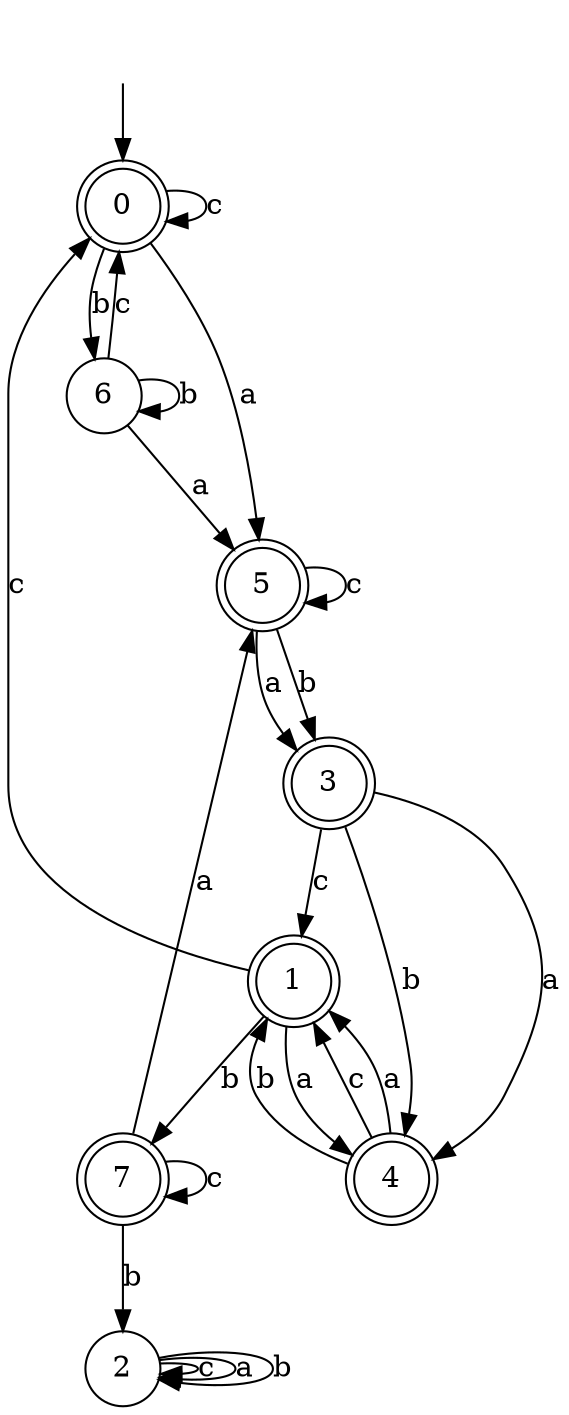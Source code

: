 digraph g {
__start [label=""shape=none]
	0[shape="doublecircle" label="0"]
	1[shape="doublecircle" label="1"]
	2[shape="circle" label="2"]
	3[shape="doublecircle" label="3"]
	4[shape="doublecircle" label="4"]
	5[shape="doublecircle" label="5"]
	6[shape="circle" label="6"]
	7[shape="doublecircle" label="7"]
__start -> 0
	0->0 [label="c"]
	0->5 [label="a"]
	0->6 [label="b"]
	1->0 [label="c"]
	1->4 [label="a"]
	1->7 [label="b"]
	2->2 [label="c"]
	2->2 [label="a"]
	2->2 [label="b"]
	3->1 [label="c"]
	3->4 [label="a"]
	3->4 [label="b"]
	4->1 [label="c"]
	4->1 [label="a"]
	4->1 [label="b"]
	5->5 [label="c"]
	5->3 [label="a"]
	5->3 [label="b"]
	6->0 [label="c"]
	6->5 [label="a"]
	6->6 [label="b"]
	7->7 [label="c"]
	7->5 [label="a"]
	7->2 [label="b"]
}